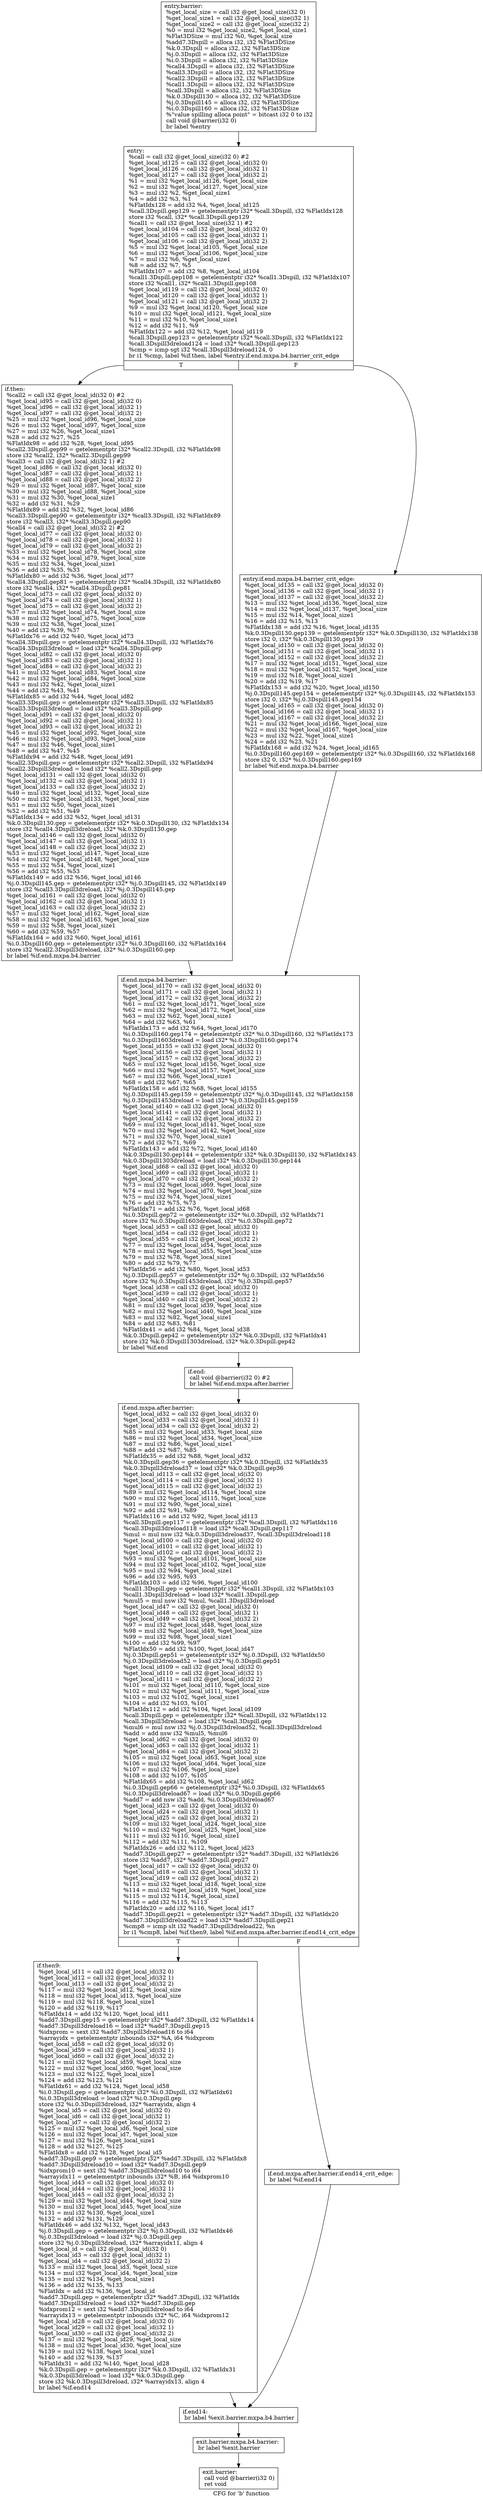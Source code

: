 digraph "CFG for 'b' function" {
	label="CFG for 'b' function";

	Node0x35c63f0 [shape=record,label="{entry.barrier:\l  %get_local_size = call i32 @get_local_size(i32 0)\l  %get_local_size1 = call i32 @get_local_size(i32 1)\l  %get_local_size2 = call i32 @get_local_size(i32 2)\l  %0 = mul i32 %get_local_size2, %get_local_size1\l  %Flat3DSize = mul i32 %0, %get_local_size\l  %add7.3Dspill = alloca i32, i32 %Flat3DSize\l  %k.0.3Dspill = alloca i32, i32 %Flat3DSize\l  %j.0.3Dspill = alloca i32, i32 %Flat3DSize\l  %i.0.3Dspill = alloca i32, i32 %Flat3DSize\l  %call4.3Dspill = alloca i32, i32 %Flat3DSize\l  %call3.3Dspill = alloca i32, i32 %Flat3DSize\l  %call2.3Dspill = alloca i32, i32 %Flat3DSize\l  %call1.3Dspill = alloca i32, i32 %Flat3DSize\l  %call.3Dspill = alloca i32, i32 %Flat3DSize\l  %k.0.3Dspill130 = alloca i32, i32 %Flat3DSize\l  %j.0.3Dspill145 = alloca i32, i32 %Flat3DSize\l  %i.0.3Dspill160 = alloca i32, i32 %Flat3DSize\l  %\"value spilling alloca point\" = bitcast i32 0 to i32\l  call void @barrier(i32 0)\l  br label %entry\l}"];
	Node0x35c63f0 -> Node0x35c7ec0;
	Node0x35c7ec0 [shape=record,label="{entry:                                            \l  %call = call i32 @get_local_size(i32 0) #2\l  %get_local_id125 = call i32 @get_local_id(i32 0)\l  %get_local_id126 = call i32 @get_local_id(i32 1)\l  %get_local_id127 = call i32 @get_local_id(i32 2)\l  %1 = mul i32 %get_local_id126, %get_local_size\l  %2 = mul i32 %get_local_id127, %get_local_size\l  %3 = mul i32 %2, %get_local_size1\l  %4 = add i32 %3, %1\l  %FlatIdx128 = add i32 %4, %get_local_id125\l  %call.3Dspill.gep129 = getelementptr i32* %call.3Dspill, i32 %FlatIdx128\l  store i32 %call, i32* %call.3Dspill.gep129\l  %call1 = call i32 @get_local_size(i32 1) #2\l  %get_local_id104 = call i32 @get_local_id(i32 0)\l  %get_local_id105 = call i32 @get_local_id(i32 1)\l  %get_local_id106 = call i32 @get_local_id(i32 2)\l  %5 = mul i32 %get_local_id105, %get_local_size\l  %6 = mul i32 %get_local_id106, %get_local_size\l  %7 = mul i32 %6, %get_local_size1\l  %8 = add i32 %7, %5\l  %FlatIdx107 = add i32 %8, %get_local_id104\l  %call1.3Dspill.gep108 = getelementptr i32* %call1.3Dspill, i32 %FlatIdx107\l  store i32 %call1, i32* %call1.3Dspill.gep108\l  %get_local_id119 = call i32 @get_local_id(i32 0)\l  %get_local_id120 = call i32 @get_local_id(i32 1)\l  %get_local_id121 = call i32 @get_local_id(i32 2)\l  %9 = mul i32 %get_local_id120, %get_local_size\l  %10 = mul i32 %get_local_id121, %get_local_size\l  %11 = mul i32 %10, %get_local_size1\l  %12 = add i32 %11, %9\l  %FlatIdx122 = add i32 %12, %get_local_id119\l  %call.3Dspill.gep123 = getelementptr i32* %call.3Dspill, i32 %FlatIdx122\l  %call.3Dspill3dreload124 = load i32* %call.3Dspill.gep123\l  %cmp = icmp sgt i32 %call.3Dspill3dreload124, 0\l  br i1 %cmp, label %if.then, label %entry.if.end.mxpa.b4.barrier_crit_edge\l|{<s0>T|<s1>F}}"];
	Node0x35c7ec0:s0 -> Node0x35c9dc0;
	Node0x35c7ec0:s1 -> Node0x35c9ee0;
	Node0x35c9ee0 [shape=record,label="{entry.if.end.mxpa.b4.barrier_crit_edge:           \l  %get_local_id135 = call i32 @get_local_id(i32 0)\l  %get_local_id136 = call i32 @get_local_id(i32 1)\l  %get_local_id137 = call i32 @get_local_id(i32 2)\l  %13 = mul i32 %get_local_id136, %get_local_size\l  %14 = mul i32 %get_local_id137, %get_local_size\l  %15 = mul i32 %14, %get_local_size1\l  %16 = add i32 %15, %13\l  %FlatIdx138 = add i32 %16, %get_local_id135\l  %k.0.3Dspill130.gep139 = getelementptr i32* %k.0.3Dspill130, i32 %FlatIdx138\l  store i32 0, i32* %k.0.3Dspill130.gep139\l  %get_local_id150 = call i32 @get_local_id(i32 0)\l  %get_local_id151 = call i32 @get_local_id(i32 1)\l  %get_local_id152 = call i32 @get_local_id(i32 2)\l  %17 = mul i32 %get_local_id151, %get_local_size\l  %18 = mul i32 %get_local_id152, %get_local_size\l  %19 = mul i32 %18, %get_local_size1\l  %20 = add i32 %19, %17\l  %FlatIdx153 = add i32 %20, %get_local_id150\l  %j.0.3Dspill145.gep154 = getelementptr i32* %j.0.3Dspill145, i32 %FlatIdx153\l  store i32 0, i32* %j.0.3Dspill145.gep154\l  %get_local_id165 = call i32 @get_local_id(i32 0)\l  %get_local_id166 = call i32 @get_local_id(i32 1)\l  %get_local_id167 = call i32 @get_local_id(i32 2)\l  %21 = mul i32 %get_local_id166, %get_local_size\l  %22 = mul i32 %get_local_id167, %get_local_size\l  %23 = mul i32 %22, %get_local_size1\l  %24 = add i32 %23, %21\l  %FlatIdx168 = add i32 %24, %get_local_id165\l  %i.0.3Dspill160.gep169 = getelementptr i32* %i.0.3Dspill160, i32 %FlatIdx168\l  store i32 0, i32* %i.0.3Dspill160.gep169\l  br label %if.end.mxpa.b4.barrier\l}"];
	Node0x35c9ee0 -> Node0x35cbaa0;
	Node0x35c9dc0 [shape=record,label="{if.then:                                          \l  %call2 = call i32 @get_local_id(i32 0) #2\l  %get_local_id95 = call i32 @get_local_id(i32 0)\l  %get_local_id96 = call i32 @get_local_id(i32 1)\l  %get_local_id97 = call i32 @get_local_id(i32 2)\l  %25 = mul i32 %get_local_id96, %get_local_size\l  %26 = mul i32 %get_local_id97, %get_local_size\l  %27 = mul i32 %26, %get_local_size1\l  %28 = add i32 %27, %25\l  %FlatIdx98 = add i32 %28, %get_local_id95\l  %call2.3Dspill.gep99 = getelementptr i32* %call2.3Dspill, i32 %FlatIdx98\l  store i32 %call2, i32* %call2.3Dspill.gep99\l  %call3 = call i32 @get_local_id(i32 1) #2\l  %get_local_id86 = call i32 @get_local_id(i32 0)\l  %get_local_id87 = call i32 @get_local_id(i32 1)\l  %get_local_id88 = call i32 @get_local_id(i32 2)\l  %29 = mul i32 %get_local_id87, %get_local_size\l  %30 = mul i32 %get_local_id88, %get_local_size\l  %31 = mul i32 %30, %get_local_size1\l  %32 = add i32 %31, %29\l  %FlatIdx89 = add i32 %32, %get_local_id86\l  %call3.3Dspill.gep90 = getelementptr i32* %call3.3Dspill, i32 %FlatIdx89\l  store i32 %call3, i32* %call3.3Dspill.gep90\l  %call4 = call i32 @get_local_id(i32 2) #2\l  %get_local_id77 = call i32 @get_local_id(i32 0)\l  %get_local_id78 = call i32 @get_local_id(i32 1)\l  %get_local_id79 = call i32 @get_local_id(i32 2)\l  %33 = mul i32 %get_local_id78, %get_local_size\l  %34 = mul i32 %get_local_id79, %get_local_size\l  %35 = mul i32 %34, %get_local_size1\l  %36 = add i32 %35, %33\l  %FlatIdx80 = add i32 %36, %get_local_id77\l  %call4.3Dspill.gep81 = getelementptr i32* %call4.3Dspill, i32 %FlatIdx80\l  store i32 %call4, i32* %call4.3Dspill.gep81\l  %get_local_id73 = call i32 @get_local_id(i32 0)\l  %get_local_id74 = call i32 @get_local_id(i32 1)\l  %get_local_id75 = call i32 @get_local_id(i32 2)\l  %37 = mul i32 %get_local_id74, %get_local_size\l  %38 = mul i32 %get_local_id75, %get_local_size\l  %39 = mul i32 %38, %get_local_size1\l  %40 = add i32 %39, %37\l  %FlatIdx76 = add i32 %40, %get_local_id73\l  %call4.3Dspill.gep = getelementptr i32* %call4.3Dspill, i32 %FlatIdx76\l  %call4.3Dspill3dreload = load i32* %call4.3Dspill.gep\l  %get_local_id82 = call i32 @get_local_id(i32 0)\l  %get_local_id83 = call i32 @get_local_id(i32 1)\l  %get_local_id84 = call i32 @get_local_id(i32 2)\l  %41 = mul i32 %get_local_id83, %get_local_size\l  %42 = mul i32 %get_local_id84, %get_local_size\l  %43 = mul i32 %42, %get_local_size1\l  %44 = add i32 %43, %41\l  %FlatIdx85 = add i32 %44, %get_local_id82\l  %call3.3Dspill.gep = getelementptr i32* %call3.3Dspill, i32 %FlatIdx85\l  %call3.3Dspill3dreload = load i32* %call3.3Dspill.gep\l  %get_local_id91 = call i32 @get_local_id(i32 0)\l  %get_local_id92 = call i32 @get_local_id(i32 1)\l  %get_local_id93 = call i32 @get_local_id(i32 2)\l  %45 = mul i32 %get_local_id92, %get_local_size\l  %46 = mul i32 %get_local_id93, %get_local_size\l  %47 = mul i32 %46, %get_local_size1\l  %48 = add i32 %47, %45\l  %FlatIdx94 = add i32 %48, %get_local_id91\l  %call2.3Dspill.gep = getelementptr i32* %call2.3Dspill, i32 %FlatIdx94\l  %call2.3Dspill3dreload = load i32* %call2.3Dspill.gep\l  %get_local_id131 = call i32 @get_local_id(i32 0)\l  %get_local_id132 = call i32 @get_local_id(i32 1)\l  %get_local_id133 = call i32 @get_local_id(i32 2)\l  %49 = mul i32 %get_local_id132, %get_local_size\l  %50 = mul i32 %get_local_id133, %get_local_size\l  %51 = mul i32 %50, %get_local_size1\l  %52 = add i32 %51, %49\l  %FlatIdx134 = add i32 %52, %get_local_id131\l  %k.0.3Dspill130.gep = getelementptr i32* %k.0.3Dspill130, i32 %FlatIdx134\l  store i32 %call4.3Dspill3dreload, i32* %k.0.3Dspill130.gep\l  %get_local_id146 = call i32 @get_local_id(i32 0)\l  %get_local_id147 = call i32 @get_local_id(i32 1)\l  %get_local_id148 = call i32 @get_local_id(i32 2)\l  %53 = mul i32 %get_local_id147, %get_local_size\l  %54 = mul i32 %get_local_id148, %get_local_size\l  %55 = mul i32 %54, %get_local_size1\l  %56 = add i32 %55, %53\l  %FlatIdx149 = add i32 %56, %get_local_id146\l  %j.0.3Dspill145.gep = getelementptr i32* %j.0.3Dspill145, i32 %FlatIdx149\l  store i32 %call3.3Dspill3dreload, i32* %j.0.3Dspill145.gep\l  %get_local_id161 = call i32 @get_local_id(i32 0)\l  %get_local_id162 = call i32 @get_local_id(i32 1)\l  %get_local_id163 = call i32 @get_local_id(i32 2)\l  %57 = mul i32 %get_local_id162, %get_local_size\l  %58 = mul i32 %get_local_id163, %get_local_size\l  %59 = mul i32 %58, %get_local_size1\l  %60 = add i32 %59, %57\l  %FlatIdx164 = add i32 %60, %get_local_id161\l  %i.0.3Dspill160.gep = getelementptr i32* %i.0.3Dspill160, i32 %FlatIdx164\l  store i32 %call2.3Dspill3dreload, i32* %i.0.3Dspill160.gep\l  br label %if.end.mxpa.b4.barrier\l}"];
	Node0x35c9dc0 -> Node0x35cbaa0;
	Node0x35cbaa0 [shape=record,label="{if.end.mxpa.b4.barrier:                           \l  %get_local_id170 = call i32 @get_local_id(i32 0)\l  %get_local_id171 = call i32 @get_local_id(i32 1)\l  %get_local_id172 = call i32 @get_local_id(i32 2)\l  %61 = mul i32 %get_local_id171, %get_local_size\l  %62 = mul i32 %get_local_id172, %get_local_size\l  %63 = mul i32 %62, %get_local_size1\l  %64 = add i32 %63, %61\l  %FlatIdx173 = add i32 %64, %get_local_id170\l  %i.0.3Dspill160.gep174 = getelementptr i32* %i.0.3Dspill160, i32 %FlatIdx173\l  %i.0.3Dspill1603dreload = load i32* %i.0.3Dspill160.gep174\l  %get_local_id155 = call i32 @get_local_id(i32 0)\l  %get_local_id156 = call i32 @get_local_id(i32 1)\l  %get_local_id157 = call i32 @get_local_id(i32 2)\l  %65 = mul i32 %get_local_id156, %get_local_size\l  %66 = mul i32 %get_local_id157, %get_local_size\l  %67 = mul i32 %66, %get_local_size1\l  %68 = add i32 %67, %65\l  %FlatIdx158 = add i32 %68, %get_local_id155\l  %j.0.3Dspill145.gep159 = getelementptr i32* %j.0.3Dspill145, i32 %FlatIdx158\l  %j.0.3Dspill1453dreload = load i32* %j.0.3Dspill145.gep159\l  %get_local_id140 = call i32 @get_local_id(i32 0)\l  %get_local_id141 = call i32 @get_local_id(i32 1)\l  %get_local_id142 = call i32 @get_local_id(i32 2)\l  %69 = mul i32 %get_local_id141, %get_local_size\l  %70 = mul i32 %get_local_id142, %get_local_size\l  %71 = mul i32 %70, %get_local_size1\l  %72 = add i32 %71, %69\l  %FlatIdx143 = add i32 %72, %get_local_id140\l  %k.0.3Dspill130.gep144 = getelementptr i32* %k.0.3Dspill130, i32 %FlatIdx143\l  %k.0.3Dspill1303dreload = load i32* %k.0.3Dspill130.gep144\l  %get_local_id68 = call i32 @get_local_id(i32 0)\l  %get_local_id69 = call i32 @get_local_id(i32 1)\l  %get_local_id70 = call i32 @get_local_id(i32 2)\l  %73 = mul i32 %get_local_id69, %get_local_size\l  %74 = mul i32 %get_local_id70, %get_local_size\l  %75 = mul i32 %74, %get_local_size1\l  %76 = add i32 %75, %73\l  %FlatIdx71 = add i32 %76, %get_local_id68\l  %i.0.3Dspill.gep72 = getelementptr i32* %i.0.3Dspill, i32 %FlatIdx71\l  store i32 %i.0.3Dspill1603dreload, i32* %i.0.3Dspill.gep72\l  %get_local_id53 = call i32 @get_local_id(i32 0)\l  %get_local_id54 = call i32 @get_local_id(i32 1)\l  %get_local_id55 = call i32 @get_local_id(i32 2)\l  %77 = mul i32 %get_local_id54, %get_local_size\l  %78 = mul i32 %get_local_id55, %get_local_size\l  %79 = mul i32 %78, %get_local_size1\l  %80 = add i32 %79, %77\l  %FlatIdx56 = add i32 %80, %get_local_id53\l  %j.0.3Dspill.gep57 = getelementptr i32* %j.0.3Dspill, i32 %FlatIdx56\l  store i32 %j.0.3Dspill1453dreload, i32* %j.0.3Dspill.gep57\l  %get_local_id38 = call i32 @get_local_id(i32 0)\l  %get_local_id39 = call i32 @get_local_id(i32 1)\l  %get_local_id40 = call i32 @get_local_id(i32 2)\l  %81 = mul i32 %get_local_id39, %get_local_size\l  %82 = mul i32 %get_local_id40, %get_local_size\l  %83 = mul i32 %82, %get_local_size1\l  %84 = add i32 %83, %81\l  %FlatIdx41 = add i32 %84, %get_local_id38\l  %k.0.3Dspill.gep42 = getelementptr i32* %k.0.3Dspill, i32 %FlatIdx41\l  store i32 %k.0.3Dspill1303dreload, i32* %k.0.3Dspill.gep42\l  br label %if.end\l}"];
	Node0x35cbaa0 -> Node0x35d3cb0;
	Node0x35d3cb0 [shape=record,label="{if.end:                                           \l  call void @barrier(i32 0) #2\l  br label %if.end.mxpa.after.barrier\l}"];
	Node0x35d3cb0 -> Node0x35d3ef0;
	Node0x35d3ef0 [shape=record,label="{if.end.mxpa.after.barrier:                        \l  %get_local_id32 = call i32 @get_local_id(i32 0)\l  %get_local_id33 = call i32 @get_local_id(i32 1)\l  %get_local_id34 = call i32 @get_local_id(i32 2)\l  %85 = mul i32 %get_local_id33, %get_local_size\l  %86 = mul i32 %get_local_id34, %get_local_size\l  %87 = mul i32 %86, %get_local_size1\l  %88 = add i32 %87, %85\l  %FlatIdx35 = add i32 %88, %get_local_id32\l  %k.0.3Dspill.gep36 = getelementptr i32* %k.0.3Dspill, i32 %FlatIdx35\l  %k.0.3Dspill3dreload37 = load i32* %k.0.3Dspill.gep36\l  %get_local_id113 = call i32 @get_local_id(i32 0)\l  %get_local_id114 = call i32 @get_local_id(i32 1)\l  %get_local_id115 = call i32 @get_local_id(i32 2)\l  %89 = mul i32 %get_local_id114, %get_local_size\l  %90 = mul i32 %get_local_id115, %get_local_size\l  %91 = mul i32 %90, %get_local_size1\l  %92 = add i32 %91, %89\l  %FlatIdx116 = add i32 %92, %get_local_id113\l  %call.3Dspill.gep117 = getelementptr i32* %call.3Dspill, i32 %FlatIdx116\l  %call.3Dspill3dreload118 = load i32* %call.3Dspill.gep117\l  %mul = mul nsw i32 %k.0.3Dspill3dreload37, %call.3Dspill3dreload118\l  %get_local_id100 = call i32 @get_local_id(i32 0)\l  %get_local_id101 = call i32 @get_local_id(i32 1)\l  %get_local_id102 = call i32 @get_local_id(i32 2)\l  %93 = mul i32 %get_local_id101, %get_local_size\l  %94 = mul i32 %get_local_id102, %get_local_size\l  %95 = mul i32 %94, %get_local_size1\l  %96 = add i32 %95, %93\l  %FlatIdx103 = add i32 %96, %get_local_id100\l  %call1.3Dspill.gep = getelementptr i32* %call1.3Dspill, i32 %FlatIdx103\l  %call1.3Dspill3dreload = load i32* %call1.3Dspill.gep\l  %mul5 = mul nsw i32 %mul, %call1.3Dspill3dreload\l  %get_local_id47 = call i32 @get_local_id(i32 0)\l  %get_local_id48 = call i32 @get_local_id(i32 1)\l  %get_local_id49 = call i32 @get_local_id(i32 2)\l  %97 = mul i32 %get_local_id48, %get_local_size\l  %98 = mul i32 %get_local_id49, %get_local_size\l  %99 = mul i32 %98, %get_local_size1\l  %100 = add i32 %99, %97\l  %FlatIdx50 = add i32 %100, %get_local_id47\l  %j.0.3Dspill.gep51 = getelementptr i32* %j.0.3Dspill, i32 %FlatIdx50\l  %j.0.3Dspill3dreload52 = load i32* %j.0.3Dspill.gep51\l  %get_local_id109 = call i32 @get_local_id(i32 0)\l  %get_local_id110 = call i32 @get_local_id(i32 1)\l  %get_local_id111 = call i32 @get_local_id(i32 2)\l  %101 = mul i32 %get_local_id110, %get_local_size\l  %102 = mul i32 %get_local_id111, %get_local_size\l  %103 = mul i32 %102, %get_local_size1\l  %104 = add i32 %103, %101\l  %FlatIdx112 = add i32 %104, %get_local_id109\l  %call.3Dspill.gep = getelementptr i32* %call.3Dspill, i32 %FlatIdx112\l  %call.3Dspill3dreload = load i32* %call.3Dspill.gep\l  %mul6 = mul nsw i32 %j.0.3Dspill3dreload52, %call.3Dspill3dreload\l  %add = add nsw i32 %mul5, %mul6\l  %get_local_id62 = call i32 @get_local_id(i32 0)\l  %get_local_id63 = call i32 @get_local_id(i32 1)\l  %get_local_id64 = call i32 @get_local_id(i32 2)\l  %105 = mul i32 %get_local_id63, %get_local_size\l  %106 = mul i32 %get_local_id64, %get_local_size\l  %107 = mul i32 %106, %get_local_size1\l  %108 = add i32 %107, %105\l  %FlatIdx65 = add i32 %108, %get_local_id62\l  %i.0.3Dspill.gep66 = getelementptr i32* %i.0.3Dspill, i32 %FlatIdx65\l  %i.0.3Dspill3dreload67 = load i32* %i.0.3Dspill.gep66\l  %add7 = add nsw i32 %add, %i.0.3Dspill3dreload67\l  %get_local_id23 = call i32 @get_local_id(i32 0)\l  %get_local_id24 = call i32 @get_local_id(i32 1)\l  %get_local_id25 = call i32 @get_local_id(i32 2)\l  %109 = mul i32 %get_local_id24, %get_local_size\l  %110 = mul i32 %get_local_id25, %get_local_size\l  %111 = mul i32 %110, %get_local_size1\l  %112 = add i32 %111, %109\l  %FlatIdx26 = add i32 %112, %get_local_id23\l  %add7.3Dspill.gep27 = getelementptr i32* %add7.3Dspill, i32 %FlatIdx26\l  store i32 %add7, i32* %add7.3Dspill.gep27\l  %get_local_id17 = call i32 @get_local_id(i32 0)\l  %get_local_id18 = call i32 @get_local_id(i32 1)\l  %get_local_id19 = call i32 @get_local_id(i32 2)\l  %113 = mul i32 %get_local_id18, %get_local_size\l  %114 = mul i32 %get_local_id19, %get_local_size\l  %115 = mul i32 %114, %get_local_size1\l  %116 = add i32 %115, %113\l  %FlatIdx20 = add i32 %116, %get_local_id17\l  %add7.3Dspill.gep21 = getelementptr i32* %add7.3Dspill, i32 %FlatIdx20\l  %add7.3Dspill3dreload22 = load i32* %add7.3Dspill.gep21\l  %cmp8 = icmp slt i32 %add7.3Dspill3dreload22, %n\l  br i1 %cmp8, label %if.then9, label %if.end.mxpa.after.barrier.if.end14_crit_edge\l|{<s0>T|<s1>F}}"];
	Node0x35d3ef0:s0 -> Node0x35cf740;
	Node0x35d3ef0:s1 -> Node0x35cf870;
	Node0x35cf870 [shape=record,label="{if.end.mxpa.after.barrier.if.end14_crit_edge:     \l  br label %if.end14\l}"];
	Node0x35cf870 -> Node0x35cfa40;
	Node0x35cf740 [shape=record,label="{if.then9:                                         \l  %get_local_id11 = call i32 @get_local_id(i32 0)\l  %get_local_id12 = call i32 @get_local_id(i32 1)\l  %get_local_id13 = call i32 @get_local_id(i32 2)\l  %117 = mul i32 %get_local_id12, %get_local_size\l  %118 = mul i32 %get_local_id13, %get_local_size\l  %119 = mul i32 %118, %get_local_size1\l  %120 = add i32 %119, %117\l  %FlatIdx14 = add i32 %120, %get_local_id11\l  %add7.3Dspill.gep15 = getelementptr i32* %add7.3Dspill, i32 %FlatIdx14\l  %add7.3Dspill3dreload16 = load i32* %add7.3Dspill.gep15\l  %idxprom = sext i32 %add7.3Dspill3dreload16 to i64\l  %arrayidx = getelementptr inbounds i32* %A, i64 %idxprom\l  %get_local_id58 = call i32 @get_local_id(i32 0)\l  %get_local_id59 = call i32 @get_local_id(i32 1)\l  %get_local_id60 = call i32 @get_local_id(i32 2)\l  %121 = mul i32 %get_local_id59, %get_local_size\l  %122 = mul i32 %get_local_id60, %get_local_size\l  %123 = mul i32 %122, %get_local_size1\l  %124 = add i32 %123, %121\l  %FlatIdx61 = add i32 %124, %get_local_id58\l  %i.0.3Dspill.gep = getelementptr i32* %i.0.3Dspill, i32 %FlatIdx61\l  %i.0.3Dspill3dreload = load i32* %i.0.3Dspill.gep\l  store i32 %i.0.3Dspill3dreload, i32* %arrayidx, align 4\l  %get_local_id5 = call i32 @get_local_id(i32 0)\l  %get_local_id6 = call i32 @get_local_id(i32 1)\l  %get_local_id7 = call i32 @get_local_id(i32 2)\l  %125 = mul i32 %get_local_id6, %get_local_size\l  %126 = mul i32 %get_local_id7, %get_local_size\l  %127 = mul i32 %126, %get_local_size1\l  %128 = add i32 %127, %125\l  %FlatIdx8 = add i32 %128, %get_local_id5\l  %add7.3Dspill.gep9 = getelementptr i32* %add7.3Dspill, i32 %FlatIdx8\l  %add7.3Dspill3dreload10 = load i32* %add7.3Dspill.gep9\l  %idxprom10 = sext i32 %add7.3Dspill3dreload10 to i64\l  %arrayidx11 = getelementptr inbounds i32* %B, i64 %idxprom10\l  %get_local_id43 = call i32 @get_local_id(i32 0)\l  %get_local_id44 = call i32 @get_local_id(i32 1)\l  %get_local_id45 = call i32 @get_local_id(i32 2)\l  %129 = mul i32 %get_local_id44, %get_local_size\l  %130 = mul i32 %get_local_id45, %get_local_size\l  %131 = mul i32 %130, %get_local_size1\l  %132 = add i32 %131, %129\l  %FlatIdx46 = add i32 %132, %get_local_id43\l  %j.0.3Dspill.gep = getelementptr i32* %j.0.3Dspill, i32 %FlatIdx46\l  %j.0.3Dspill3dreload = load i32* %j.0.3Dspill.gep\l  store i32 %j.0.3Dspill3dreload, i32* %arrayidx11, align 4\l  %get_local_id = call i32 @get_local_id(i32 0)\l  %get_local_id3 = call i32 @get_local_id(i32 1)\l  %get_local_id4 = call i32 @get_local_id(i32 2)\l  %133 = mul i32 %get_local_id3, %get_local_size\l  %134 = mul i32 %get_local_id4, %get_local_size\l  %135 = mul i32 %134, %get_local_size1\l  %136 = add i32 %135, %133\l  %FlatIdx = add i32 %136, %get_local_id\l  %add7.3Dspill.gep = getelementptr i32* %add7.3Dspill, i32 %FlatIdx\l  %add7.3Dspill3dreload = load i32* %add7.3Dspill.gep\l  %idxprom12 = sext i32 %add7.3Dspill3dreload to i64\l  %arrayidx13 = getelementptr inbounds i32* %C, i64 %idxprom12\l  %get_local_id28 = call i32 @get_local_id(i32 0)\l  %get_local_id29 = call i32 @get_local_id(i32 1)\l  %get_local_id30 = call i32 @get_local_id(i32 2)\l  %137 = mul i32 %get_local_id29, %get_local_size\l  %138 = mul i32 %get_local_id30, %get_local_size\l  %139 = mul i32 %138, %get_local_size1\l  %140 = add i32 %139, %137\l  %FlatIdx31 = add i32 %140, %get_local_id28\l  %k.0.3Dspill.gep = getelementptr i32* %k.0.3Dspill, i32 %FlatIdx31\l  %k.0.3Dspill3dreload = load i32* %k.0.3Dspill.gep\l  store i32 %k.0.3Dspill3dreload, i32* %arrayidx13, align 4\l  br label %if.end14\l}"];
	Node0x35cf740 -> Node0x35cfa40;
	Node0x35cfa40 [shape=record,label="{if.end14:                                         \l  br label %exit.barrier.mxpa.b4.barrier\l}"];
	Node0x35cfa40 -> Node0x35e2000;
	Node0x35e2000 [shape=record,label="{exit.barrier.mxpa.b4.barrier:                     \l  br label %exit.barrier\l}"];
	Node0x35e2000 -> Node0x35e20e0;
	Node0x35e20e0 [shape=record,label="{exit.barrier:                                     \l  call void @barrier(i32 0)\l  ret void\l}"];
}
